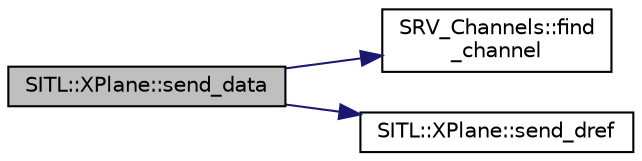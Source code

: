 digraph "SITL::XPlane::send_data"
{
 // INTERACTIVE_SVG=YES
  edge [fontname="Helvetica",fontsize="10",labelfontname="Helvetica",labelfontsize="10"];
  node [fontname="Helvetica",fontsize="10",shape=record];
  rankdir="LR";
  Node1 [label="SITL::XPlane::send_data",height=0.2,width=0.4,color="black", fillcolor="grey75", style="filled", fontcolor="black"];
  Node1 -> Node2 [color="midnightblue",fontsize="10",style="solid",fontname="Helvetica"];
  Node2 [label="SRV_Channels::find\l_channel",height=0.2,width=0.4,color="black", fillcolor="white", style="filled",URL="$classSRV__Channels.html#aa8ce392569ac9b773e5edd27bd3c6650"];
  Node1 -> Node3 [color="midnightblue",fontsize="10",style="solid",fontname="Helvetica"];
  Node3 [label="SITL::XPlane::send_dref",height=0.2,width=0.4,color="black", fillcolor="white", style="filled",URL="$classSITL_1_1XPlane.html#a8ca7ede2feca7412dc0b9b7679ef4f1e"];
}
